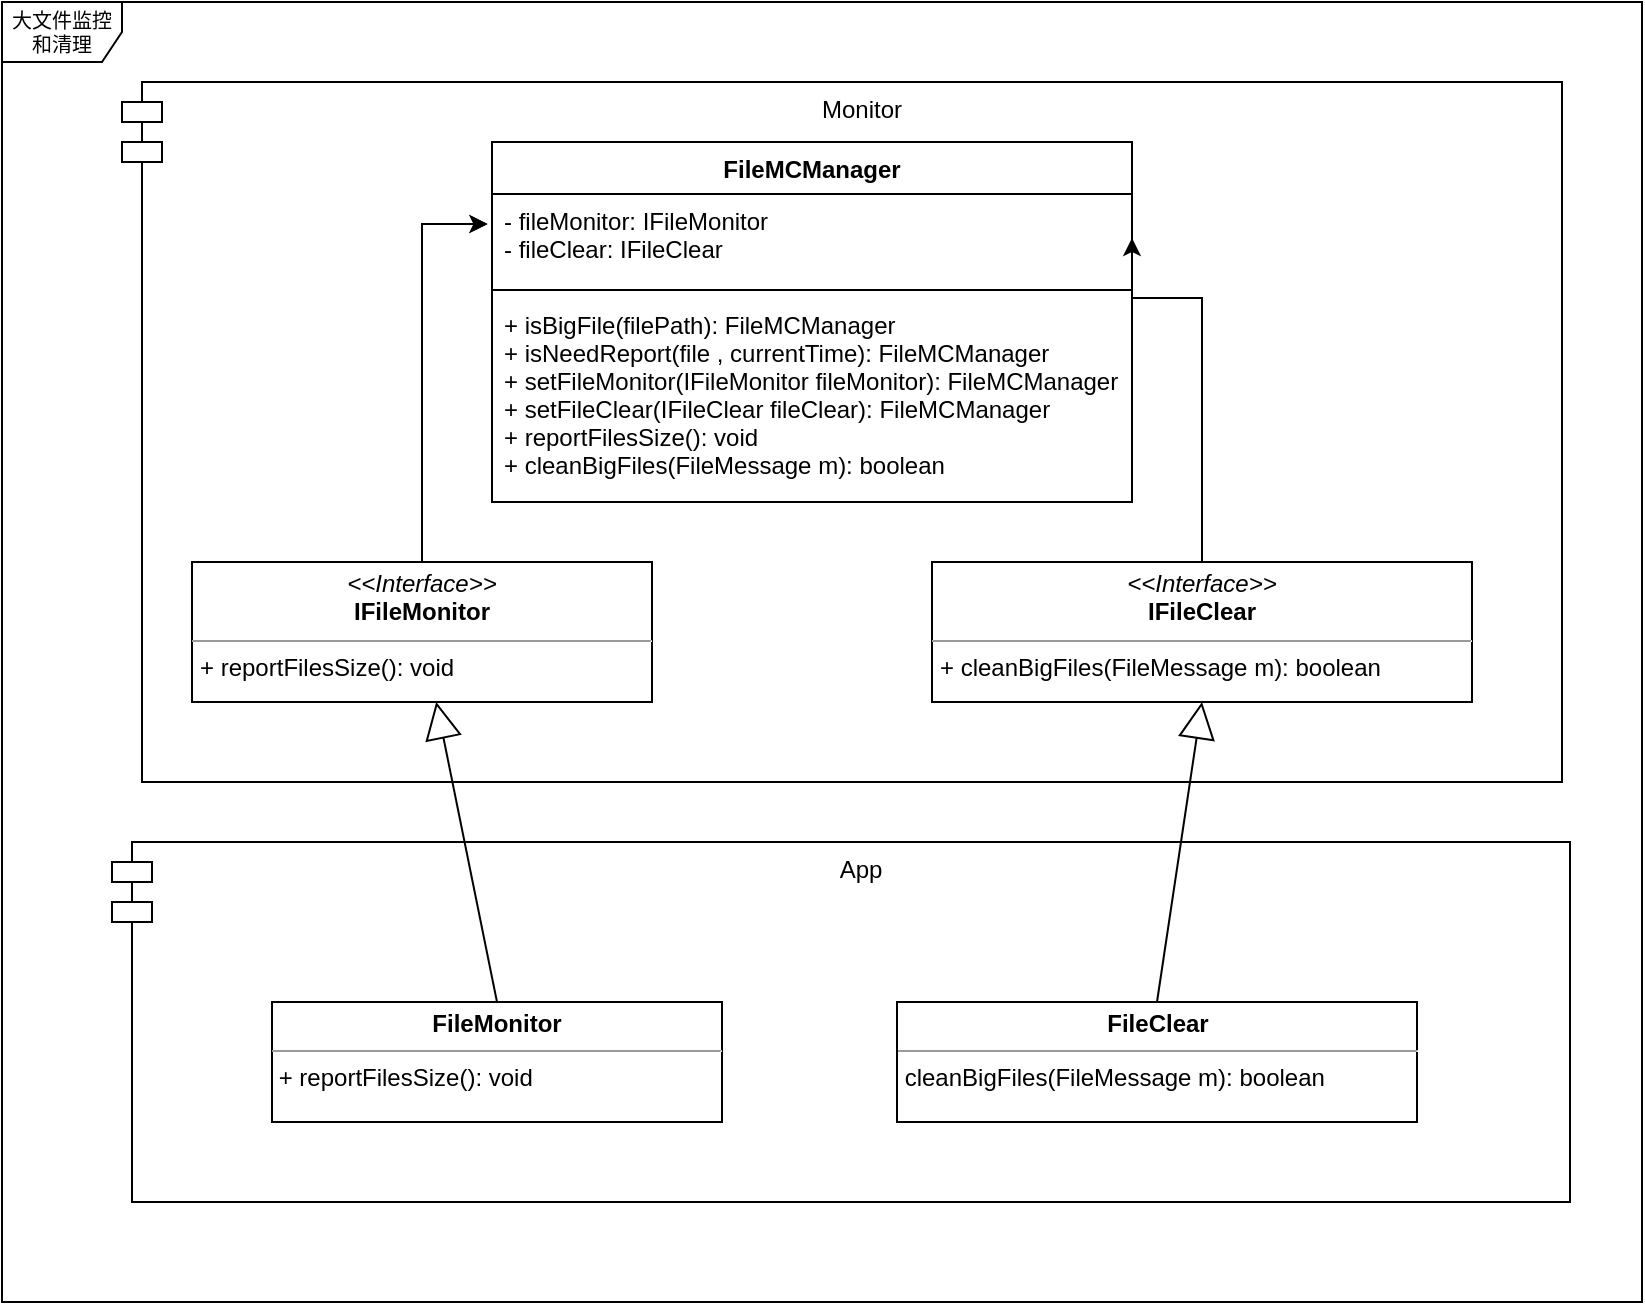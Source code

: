 <mxfile version="12.8.8" type="github">
  <diagram name="Page-1" id="c4acf3e9-155e-7222-9cf6-157b1a14988f">
    <mxGraphModel dx="946" dy="662" grid="1" gridSize="10" guides="1" tooltips="1" connect="1" arrows="1" fold="1" page="1" pageScale="1" pageWidth="850" pageHeight="1100" background="#ffffff" math="0" shadow="0">
      <root>
        <mxCell id="0" />
        <mxCell id="1" parent="0" />
        <mxCell id="p6NHeroqPzgnWThW8GJD-8" value="Monitor" style="shape=module;align=left;spacingLeft=20;align=center;verticalAlign=top;" parent="1" vertex="1">
          <mxGeometry x="75" y="290" width="720" height="350" as="geometry" />
        </mxCell>
        <mxCell id="17acba5748e5396b-1" value="大文件监控和清理" style="shape=umlFrame;whiteSpace=wrap;html=1;rounded=0;shadow=0;comic=0;labelBackgroundColor=none;strokeWidth=1;fontFamily=Verdana;fontSize=10;align=center;" parent="1" vertex="1">
          <mxGeometry x="15" y="250" width="820" height="650" as="geometry" />
        </mxCell>
        <mxCell id="p6NHeroqPzgnWThW8GJD-6" style="edgeStyle=orthogonalEdgeStyle;rounded=0;orthogonalLoop=1;jettySize=auto;html=1;entryX=-0.007;entryY=0.341;entryDx=0;entryDy=0;entryPerimeter=0;" parent="1" source="5d2195bd80daf111-18" target="p6NHeroqPzgnWThW8GJD-3" edge="1">
          <mxGeometry relative="1" as="geometry" />
        </mxCell>
        <mxCell id="5d2195bd80daf111-18" value="&lt;p style=&quot;margin: 0px ; margin-top: 4px ; text-align: center&quot;&gt;&lt;i&gt;&amp;lt;&amp;lt;Interface&amp;gt;&amp;gt;&lt;/i&gt;&lt;br&gt;&lt;b&gt;IFileMonitor&lt;/b&gt;&lt;/p&gt;&lt;hr size=&quot;1&quot;&gt;&lt;p style=&quot;margin: 0px ; margin-left: 4px&quot;&gt;+ reportFilesSize(): void&lt;br&gt;&lt;/p&gt;" style="verticalAlign=top;align=left;overflow=fill;fontSize=12;fontFamily=Helvetica;html=1;rounded=0;shadow=0;comic=0;labelBackgroundColor=none;strokeWidth=1" parent="1" vertex="1">
          <mxGeometry x="110" y="530" width="230" height="70" as="geometry" />
        </mxCell>
        <mxCell id="p6NHeroqPzgnWThW8GJD-7" style="edgeStyle=orthogonalEdgeStyle;rounded=0;orthogonalLoop=1;jettySize=auto;html=1;exitX=0.5;exitY=0;exitDx=0;exitDy=0;entryX=1;entryY=0.5;entryDx=0;entryDy=0;" parent="1" source="p6NHeroqPzgnWThW8GJD-1" target="p6NHeroqPzgnWThW8GJD-3" edge="1">
          <mxGeometry relative="1" as="geometry">
            <Array as="points">
              <mxPoint x="615" y="398" />
            </Array>
          </mxGeometry>
        </mxCell>
        <mxCell id="p6NHeroqPzgnWThW8GJD-1" value="&lt;p style=&quot;margin: 0px ; margin-top: 4px ; text-align: center&quot;&gt;&lt;i&gt;&amp;lt;&amp;lt;Interface&amp;gt;&amp;gt;&lt;/i&gt;&lt;br&gt;&lt;b&gt;IFileClear&lt;/b&gt;&lt;/p&gt;&lt;hr size=&quot;1&quot;&gt;&lt;p style=&quot;margin: 0px ; margin-left: 4px&quot;&gt;+ cleanBigFiles(FileMessage m): boolean&lt;br&gt;&lt;/p&gt;" style="verticalAlign=top;align=left;overflow=fill;fontSize=12;fontFamily=Helvetica;html=1;rounded=0;shadow=0;comic=0;labelBackgroundColor=none;strokeWidth=1" parent="1" vertex="1">
          <mxGeometry x="480" y="530" width="270" height="70" as="geometry" />
        </mxCell>
        <mxCell id="p6NHeroqPzgnWThW8GJD-2" value="FileMCManager" style="swimlane;fontStyle=1;align=center;verticalAlign=top;childLayout=stackLayout;horizontal=1;startSize=26;horizontalStack=0;resizeParent=1;resizeParentMax=0;resizeLast=0;collapsible=1;marginBottom=0;" parent="1" vertex="1">
          <mxGeometry x="260" y="320" width="320" height="180" as="geometry" />
        </mxCell>
        <object label="- fileMonitor: IFileMonitor&#xa;- fileClear: IFileClear" id="p6NHeroqPzgnWThW8GJD-3">
          <mxCell style="text;strokeColor=none;fillColor=none;align=left;verticalAlign=top;spacingLeft=4;spacingRight=4;overflow=hidden;rotatable=0;points=[[0,0.5],[1,0.5]];portConstraint=eastwest;" parent="p6NHeroqPzgnWThW8GJD-2" vertex="1">
            <mxGeometry y="26" width="320" height="44" as="geometry" />
          </mxCell>
        </object>
        <mxCell id="p6NHeroqPzgnWThW8GJD-4" value="" style="line;strokeWidth=1;fillColor=none;align=left;verticalAlign=middle;spacingTop=-1;spacingLeft=3;spacingRight=3;rotatable=0;labelPosition=right;points=[];portConstraint=eastwest;" parent="p6NHeroqPzgnWThW8GJD-2" vertex="1">
          <mxGeometry y="70" width="320" height="8" as="geometry" />
        </mxCell>
        <mxCell id="p6NHeroqPzgnWThW8GJD-5" value="+ isBigFile(filePath): FileMCManager&#xa;+ isNeedReport(file , currentTime): FileMCManager&#xa;+ setFileMonitor(IFileMonitor fileMonitor): FileMCManager&#xa;+ setFileClear(IFileClear fileClear): FileMCManager&#xa;+ reportFilesSize(): void&#xa;+ cleanBigFiles(FileMessage m): boolean" style="text;strokeColor=none;fillColor=none;align=left;verticalAlign=top;spacingLeft=4;spacingRight=4;overflow=hidden;rotatable=0;points=[[0,0.5],[1,0.5]];portConstraint=eastwest;" parent="p6NHeroqPzgnWThW8GJD-2" vertex="1">
          <mxGeometry y="78" width="320" height="102" as="geometry" />
        </mxCell>
        <mxCell id="p6NHeroqPzgnWThW8GJD-19" value="App" style="shape=module;align=left;spacingLeft=20;align=center;verticalAlign=top;" parent="1" vertex="1">
          <mxGeometry x="70" y="670" width="729" height="180" as="geometry" />
        </mxCell>
        <mxCell id="p6NHeroqPzgnWThW8GJD-20" value="&lt;p style=&quot;margin: 0px ; margin-top: 4px ; text-align: center&quot;&gt;&lt;b&gt;FileMonitor&lt;/b&gt;&lt;/p&gt;&lt;hr size=&quot;1&quot;&gt;&lt;p style=&quot;margin: 0px ; margin-left: 4px&quot;&gt;&lt;/p&gt;&amp;nbsp;+ reportFilesSize(): void" style="verticalAlign=top;align=left;overflow=fill;fontSize=12;fontFamily=Helvetica;html=1;" parent="1" vertex="1">
          <mxGeometry x="150" y="750" width="225" height="60" as="geometry" />
        </mxCell>
        <mxCell id="p6NHeroqPzgnWThW8GJD-21" value="&lt;p style=&quot;margin: 0px ; margin-top: 4px ; text-align: center&quot;&gt;&lt;b&gt;FileClear&lt;/b&gt;&lt;br&gt;&lt;/p&gt;&lt;hr size=&quot;1&quot;&gt;&lt;p style=&quot;margin: 0px ; margin-left: 4px&quot;&gt;&lt;/p&gt;&amp;nbsp;cleanBigFiles(FileMessage m): boolean" style="verticalAlign=top;align=left;overflow=fill;fontSize=12;fontFamily=Helvetica;html=1;" parent="1" vertex="1">
          <mxGeometry x="462.5" y="750" width="260" height="60" as="geometry" />
        </mxCell>
        <mxCell id="p6NHeroqPzgnWThW8GJD-22" value="" style="endArrow=block;endSize=16;endFill=0;html=1;exitX=0.5;exitY=0;exitDx=0;exitDy=0;" parent="1" source="p6NHeroqPzgnWThW8GJD-20" target="5d2195bd80daf111-18" edge="1">
          <mxGeometry width="160" relative="1" as="geometry">
            <mxPoint x="262.5" y="590" as="sourcePoint" />
            <mxPoint x="262.5" y="590" as="targetPoint" />
          </mxGeometry>
        </mxCell>
        <mxCell id="p6NHeroqPzgnWThW8GJD-23" value="" style="endArrow=block;endSize=16;endFill=0;html=1;entryX=0.5;entryY=1;entryDx=0;entryDy=0;exitX=0.5;exitY=0;exitDx=0;exitDy=0;" parent="1" source="p6NHeroqPzgnWThW8GJD-21" target="p6NHeroqPzgnWThW8GJD-1" edge="1">
          <mxGeometry width="160" relative="1" as="geometry">
            <mxPoint x="570" y="730" as="sourcePoint" />
            <mxPoint x="730" y="730" as="targetPoint" />
          </mxGeometry>
        </mxCell>
        <mxCell id="0vw2huq3PSX33KJCZusV-1" style="edgeStyle=orthogonalEdgeStyle;rounded=0;orthogonalLoop=1;jettySize=auto;html=1;entryX=-0.007;entryY=0.341;entryDx=0;entryDy=0;entryPerimeter=0;" parent="1" source="5d2195bd80daf111-18" target="p6NHeroqPzgnWThW8GJD-3" edge="1">
          <mxGeometry relative="1" as="geometry">
            <mxPoint x="225" y="530" as="sourcePoint" />
            <mxPoint x="257.76" y="361.004" as="targetPoint" />
            <Array as="points">
              <mxPoint x="225" y="361" />
            </Array>
          </mxGeometry>
        </mxCell>
      </root>
    </mxGraphModel>
  </diagram>
</mxfile>
